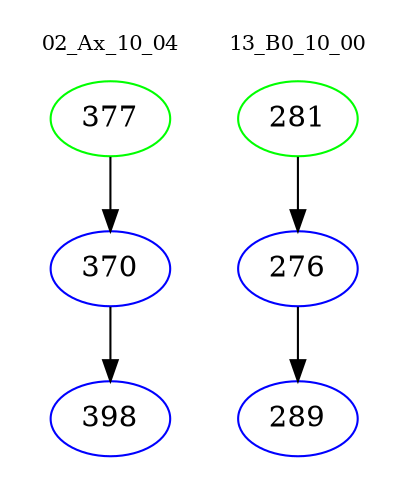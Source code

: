 digraph{
subgraph cluster_0 {
color = white
label = "02_Ax_10_04";
fontsize=10;
T0_377 [label="377", color="green"]
T0_377 -> T0_370 [color="black"]
T0_370 [label="370", color="blue"]
T0_370 -> T0_398 [color="black"]
T0_398 [label="398", color="blue"]
}
subgraph cluster_1 {
color = white
label = "13_B0_10_00";
fontsize=10;
T1_281 [label="281", color="green"]
T1_281 -> T1_276 [color="black"]
T1_276 [label="276", color="blue"]
T1_276 -> T1_289 [color="black"]
T1_289 [label="289", color="blue"]
}
}
